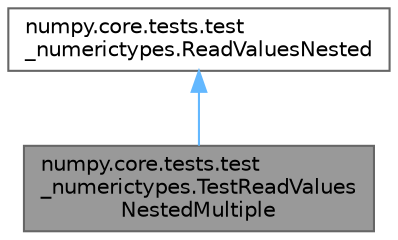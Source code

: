 digraph "numpy.core.tests.test_numerictypes.TestReadValuesNestedMultiple"
{
 // LATEX_PDF_SIZE
  bgcolor="transparent";
  edge [fontname=Helvetica,fontsize=10,labelfontname=Helvetica,labelfontsize=10];
  node [fontname=Helvetica,fontsize=10,shape=box,height=0.2,width=0.4];
  Node1 [id="Node000001",label="numpy.core.tests.test\l_numerictypes.TestReadValues\lNestedMultiple",height=0.2,width=0.4,color="gray40", fillcolor="grey60", style="filled", fontcolor="black",tooltip=" "];
  Node2 -> Node1 [id="edge1_Node000001_Node000002",dir="back",color="steelblue1",style="solid",tooltip=" "];
  Node2 [id="Node000002",label="numpy.core.tests.test\l_numerictypes.ReadValuesNested",height=0.2,width=0.4,color="gray40", fillcolor="white", style="filled",URL="$dd/dcd/classnumpy_1_1core_1_1tests_1_1test__numerictypes_1_1ReadValuesNested.html",tooltip=" "];
}

